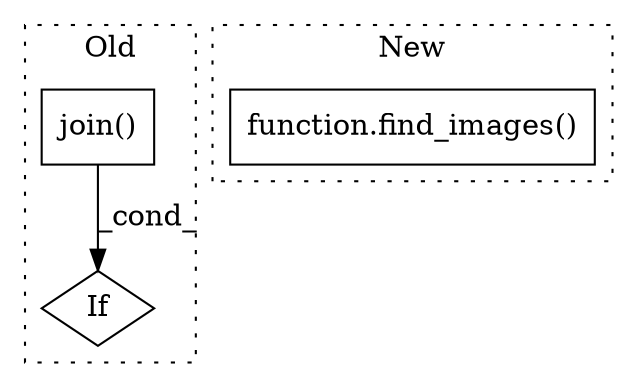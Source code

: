 digraph G {
subgraph cluster0 {
1 [label="join()" a="75" s="2619,2657" l="9,1" shape="box"];
3 [label="If" a="96" s="2681" l="3" shape="diamond"];
label = "Old";
style="dotted";
}
subgraph cluster1 {
2 [label="function.find_images()" a="75" s="1672,1693" l="12,17" shape="box"];
label = "New";
style="dotted";
}
1 -> 3 [label="_cond_"];
}